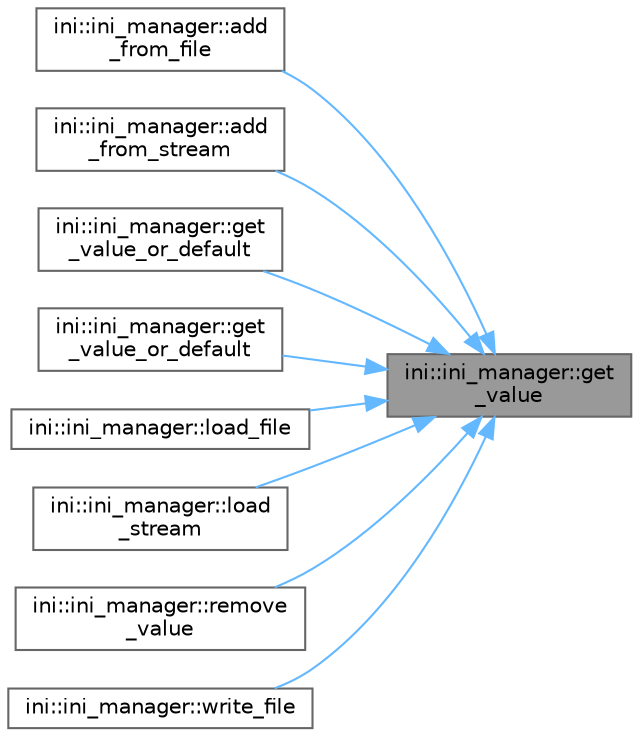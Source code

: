 digraph "ini::ini_manager::get_value"
{
 // LATEX_PDF_SIZE
  bgcolor="transparent";
  edge [fontname=Helvetica,fontsize=10,labelfontname=Helvetica,labelfontsize=10];
  node [fontname=Helvetica,fontsize=10,shape=box,height=0.2,width=0.4];
  rankdir="RL";
  Node1 [id="Node000001",label="ini::ini_manager::get\l_value",height=0.2,width=0.4,color="gray40", fillcolor="grey60", style="filled", fontcolor="black",tooltip="Retrieves a string value for a given section and key."];
  Node1 -> Node2 [id="edge1_Node000001_Node000002",dir="back",color="steelblue1",style="solid",tooltip=" "];
  Node2 [id="Node000002",label="ini::ini_manager::add\l_from_file",height=0.2,width=0.4,color="grey40", fillcolor="white", style="filled",URL="$d4/d05/classini_1_1ini__manager.html#af84f7a451d5f5ab137a6f8a7a54ebcbc",tooltip="Adds INI data from a file to the existing data."];
  Node1 -> Node3 [id="edge2_Node000001_Node000003",dir="back",color="steelblue1",style="solid",tooltip=" "];
  Node3 [id="Node000003",label="ini::ini_manager::add\l_from_stream",height=0.2,width=0.4,color="grey40", fillcolor="white", style="filled",URL="$d4/d05/classini_1_1ini__manager.html#a41ed3e4d7b34985580e9eba4e802cac5",tooltip="Adds INI data from an input stream to the existing data."];
  Node1 -> Node4 [id="edge3_Node000001_Node000004",dir="back",color="steelblue1",style="solid",tooltip=" "];
  Node4 [id="Node000004",label="ini::ini_manager::get\l_value_or_default",height=0.2,width=0.4,color="grey40", fillcolor="white", style="filled",URL="$d4/d05/classini_1_1ini__manager.html#ac88f0d28eb415b59bf7dff771222df0e",tooltip="Retrieves a string value for a given section and key, or a default value if not found."];
  Node1 -> Node5 [id="edge4_Node000001_Node000005",dir="back",color="steelblue1",style="solid",tooltip=" "];
  Node5 [id="Node000005",label="ini::ini_manager::get\l_value_or_default",height=0.2,width=0.4,color="grey40", fillcolor="white", style="filled",URL="$d4/d05/classini_1_1ini__manager.html#a87fcd332ea821ea96964f728ac1e5b66",tooltip=" "];
  Node1 -> Node6 [id="edge5_Node000001_Node000006",dir="back",color="steelblue1",style="solid",tooltip=" "];
  Node6 [id="Node000006",label="ini::ini_manager::load_file",height=0.2,width=0.4,color="grey40", fillcolor="white", style="filled",URL="$d4/d05/classini_1_1ini__manager.html#a11d6b90b20a81d65e294473e9825bbb7",tooltip="Loads INI data from a file, replacing any existing data."];
  Node1 -> Node7 [id="edge6_Node000001_Node000007",dir="back",color="steelblue1",style="solid",tooltip=" "];
  Node7 [id="Node000007",label="ini::ini_manager::load\l_stream",height=0.2,width=0.4,color="grey40", fillcolor="white", style="filled",URL="$d4/d05/classini_1_1ini__manager.html#a4316766a2c3029d10134eaf8e26f0774",tooltip="Loads INI data from an input stream, replacing any existing data."];
  Node1 -> Node8 [id="edge7_Node000001_Node000008",dir="back",color="steelblue1",style="solid",tooltip=" "];
  Node8 [id="Node000008",label="ini::ini_manager::remove\l_value",height=0.2,width=0.4,color="grey40", fillcolor="white", style="filled",URL="$d4/d05/classini_1_1ini__manager.html#a2c2bca7b39a8e4454fc3e885bedd9687",tooltip="Removes a key-value pair from a section."];
  Node1 -> Node9 [id="edge8_Node000001_Node000009",dir="back",color="steelblue1",style="solid",tooltip=" "];
  Node9 [id="Node000009",label="ini::ini_manager::write_file",height=0.2,width=0.4,color="grey40", fillcolor="white", style="filled",URL="$d4/d05/classini_1_1ini__manager.html#afc3380c58541956d007765dd5a68e963",tooltip="Writes the current INI data to a file."];
}
